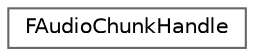 digraph "Graphical Class Hierarchy"
{
 // INTERACTIVE_SVG=YES
 // LATEX_PDF_SIZE
  bgcolor="transparent";
  edge [fontname=Helvetica,fontsize=10,labelfontname=Helvetica,labelfontsize=10];
  node [fontname=Helvetica,fontsize=10,shape=box,height=0.2,width=0.4];
  rankdir="LR";
  Node0 [id="Node000000",label="FAudioChunkHandle",height=0.2,width=0.4,color="grey40", fillcolor="white", style="filled",URL="$da/dab/classFAudioChunkHandle.html",tooltip="This structure allows audio chunk data to be accessed, and guarantees that the chunk in question will..."];
}

